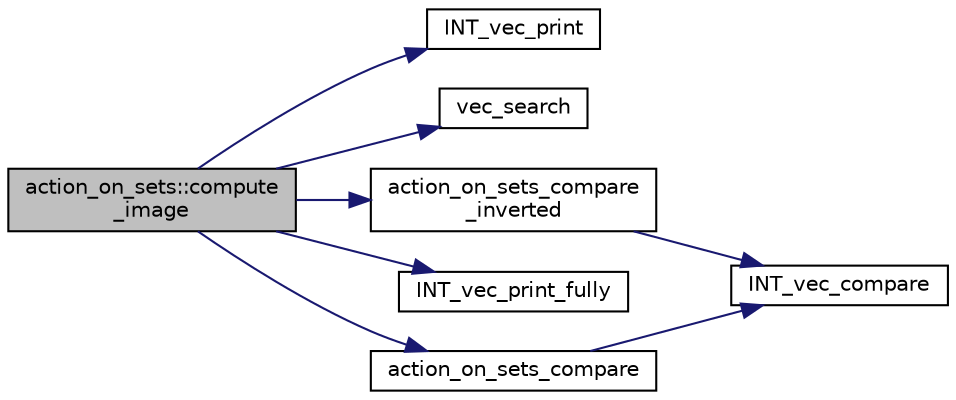 digraph "action_on_sets::compute_image"
{
  edge [fontname="Helvetica",fontsize="10",labelfontname="Helvetica",labelfontsize="10"];
  node [fontname="Helvetica",fontsize="10",shape=record];
  rankdir="LR";
  Node7 [label="action_on_sets::compute\l_image",height=0.2,width=0.4,color="black", fillcolor="grey75", style="filled", fontcolor="black"];
  Node7 -> Node8 [color="midnightblue",fontsize="10",style="solid",fontname="Helvetica"];
  Node8 [label="INT_vec_print",height=0.2,width=0.4,color="black", fillcolor="white", style="filled",URL="$df/dbf/sajeeb_8_c.html#a79a5901af0b47dd0d694109543c027fe"];
  Node7 -> Node9 [color="midnightblue",fontsize="10",style="solid",fontname="Helvetica"];
  Node9 [label="vec_search",height=0.2,width=0.4,color="black", fillcolor="white", style="filled",URL="$d5/de2/foundations_2data__structures_2data__structures_8h.html#a2d4becb500cd39649c49f94188b31bc5"];
  Node7 -> Node10 [color="midnightblue",fontsize="10",style="solid",fontname="Helvetica"];
  Node10 [label="action_on_sets_compare\l_inverted",height=0.2,width=0.4,color="black", fillcolor="white", style="filled",URL="$d8/d28/action__on__sets_8_c.html#ae0e1638911c666f284888f2462f655eb"];
  Node10 -> Node11 [color="midnightblue",fontsize="10",style="solid",fontname="Helvetica"];
  Node11 [label="INT_vec_compare",height=0.2,width=0.4,color="black", fillcolor="white", style="filled",URL="$d5/de2/foundations_2data__structures_2data__structures_8h.html#ac1a17fca23fb4a338aef8547a4c2fded"];
  Node7 -> Node12 [color="midnightblue",fontsize="10",style="solid",fontname="Helvetica"];
  Node12 [label="INT_vec_print_fully",height=0.2,width=0.4,color="black", fillcolor="white", style="filled",URL="$df/dbf/sajeeb_8_c.html#aff2e5a86c89315b7cec22a5a77f94a25"];
  Node7 -> Node13 [color="midnightblue",fontsize="10",style="solid",fontname="Helvetica"];
  Node13 [label="action_on_sets_compare",height=0.2,width=0.4,color="black", fillcolor="white", style="filled",URL="$d8/d28/action__on__sets_8_c.html#a8922c03da1cf508fa89458e7a0db1274"];
  Node13 -> Node11 [color="midnightblue",fontsize="10",style="solid",fontname="Helvetica"];
}
